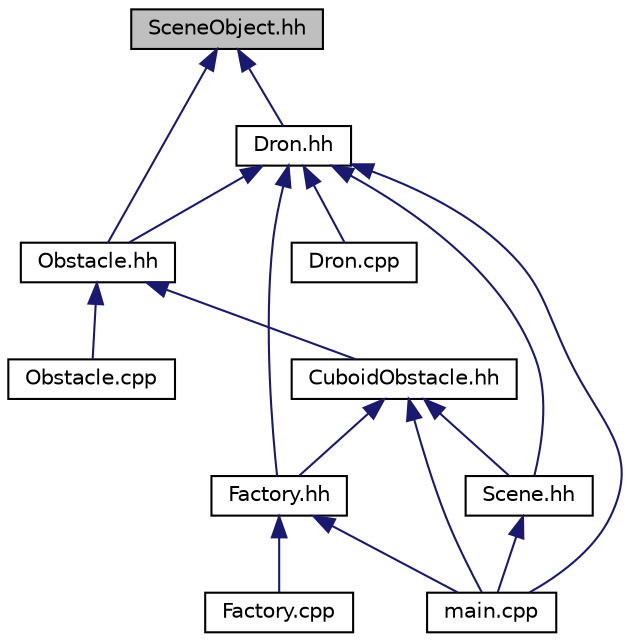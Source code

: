 digraph "SceneObject.hh"
{
  edge [fontname="Helvetica",fontsize="10",labelfontname="Helvetica",labelfontsize="10"];
  node [fontname="Helvetica",fontsize="10",shape=record];
  Node6 [label="SceneObject.hh",height=0.2,width=0.4,color="black", fillcolor="grey75", style="filled", fontcolor="black"];
  Node6 -> Node7 [dir="back",color="midnightblue",fontsize="10",style="solid",fontname="Helvetica"];
  Node7 [label="Obstacle.hh",height=0.2,width=0.4,color="black", fillcolor="white", style="filled",URL="$_obstacle_8hh.html",tooltip="Ten plik zawiera definicję klasy Obstacle. "];
  Node7 -> Node8 [dir="back",color="midnightblue",fontsize="10",style="solid",fontname="Helvetica"];
  Node8 [label="CuboidObstacle.hh",height=0.2,width=0.4,color="black", fillcolor="white", style="filled",URL="$_cuboid_obstacle_8hh.html",tooltip="Ten plik zawiera definicję klasy CuboidObstacle. "];
  Node8 -> Node9 [dir="back",color="midnightblue",fontsize="10",style="solid",fontname="Helvetica"];
  Node9 [label="Factory.hh",height=0.2,width=0.4,color="black", fillcolor="white", style="filled",URL="$_factory_8hh.html",tooltip="Ten plik zawiera definicję klasy Factory. "];
  Node9 -> Node10 [dir="back",color="midnightblue",fontsize="10",style="solid",fontname="Helvetica"];
  Node10 [label="Factory.cpp",height=0.2,width=0.4,color="black", fillcolor="white", style="filled",URL="$_factory_8cpp.html"];
  Node9 -> Node11 [dir="back",color="midnightblue",fontsize="10",style="solid",fontname="Helvetica"];
  Node11 [label="main.cpp",height=0.2,width=0.4,color="black", fillcolor="white", style="filled",URL="$main_8cpp.html",tooltip="To jest główny plik programu. "];
  Node8 -> Node12 [dir="back",color="midnightblue",fontsize="10",style="solid",fontname="Helvetica"];
  Node12 [label="Scene.hh",height=0.2,width=0.4,color="black", fillcolor="white", style="filled",URL="$_scene_8hh.html",tooltip="Ten plik zawiera definicję klasy Scene. "];
  Node12 -> Node11 [dir="back",color="midnightblue",fontsize="10",style="solid",fontname="Helvetica"];
  Node8 -> Node11 [dir="back",color="midnightblue",fontsize="10",style="solid",fontname="Helvetica"];
  Node7 -> Node13 [dir="back",color="midnightblue",fontsize="10",style="solid",fontname="Helvetica"];
  Node13 [label="Obstacle.cpp",height=0.2,width=0.4,color="black", fillcolor="white", style="filled",URL="$_obstacle_8cpp.html",tooltip="Ten plik zawiera metody klasy Obstacle. "];
  Node6 -> Node14 [dir="back",color="midnightblue",fontsize="10",style="solid",fontname="Helvetica"];
  Node14 [label="Dron.hh",height=0.2,width=0.4,color="black", fillcolor="white", style="filled",URL="$_dron_8hh.html",tooltip="Ten plik zawiera definicję klasy Dron. "];
  Node14 -> Node7 [dir="back",color="midnightblue",fontsize="10",style="solid",fontname="Helvetica"];
  Node14 -> Node9 [dir="back",color="midnightblue",fontsize="10",style="solid",fontname="Helvetica"];
  Node14 -> Node12 [dir="back",color="midnightblue",fontsize="10",style="solid",fontname="Helvetica"];
  Node14 -> Node15 [dir="back",color="midnightblue",fontsize="10",style="solid",fontname="Helvetica"];
  Node15 [label="Dron.cpp",height=0.2,width=0.4,color="black", fillcolor="white", style="filled",URL="$_dron_8cpp.html",tooltip="Ten plik zawiera metody klasy Dron. "];
  Node14 -> Node11 [dir="back",color="midnightblue",fontsize="10",style="solid",fontname="Helvetica"];
}
